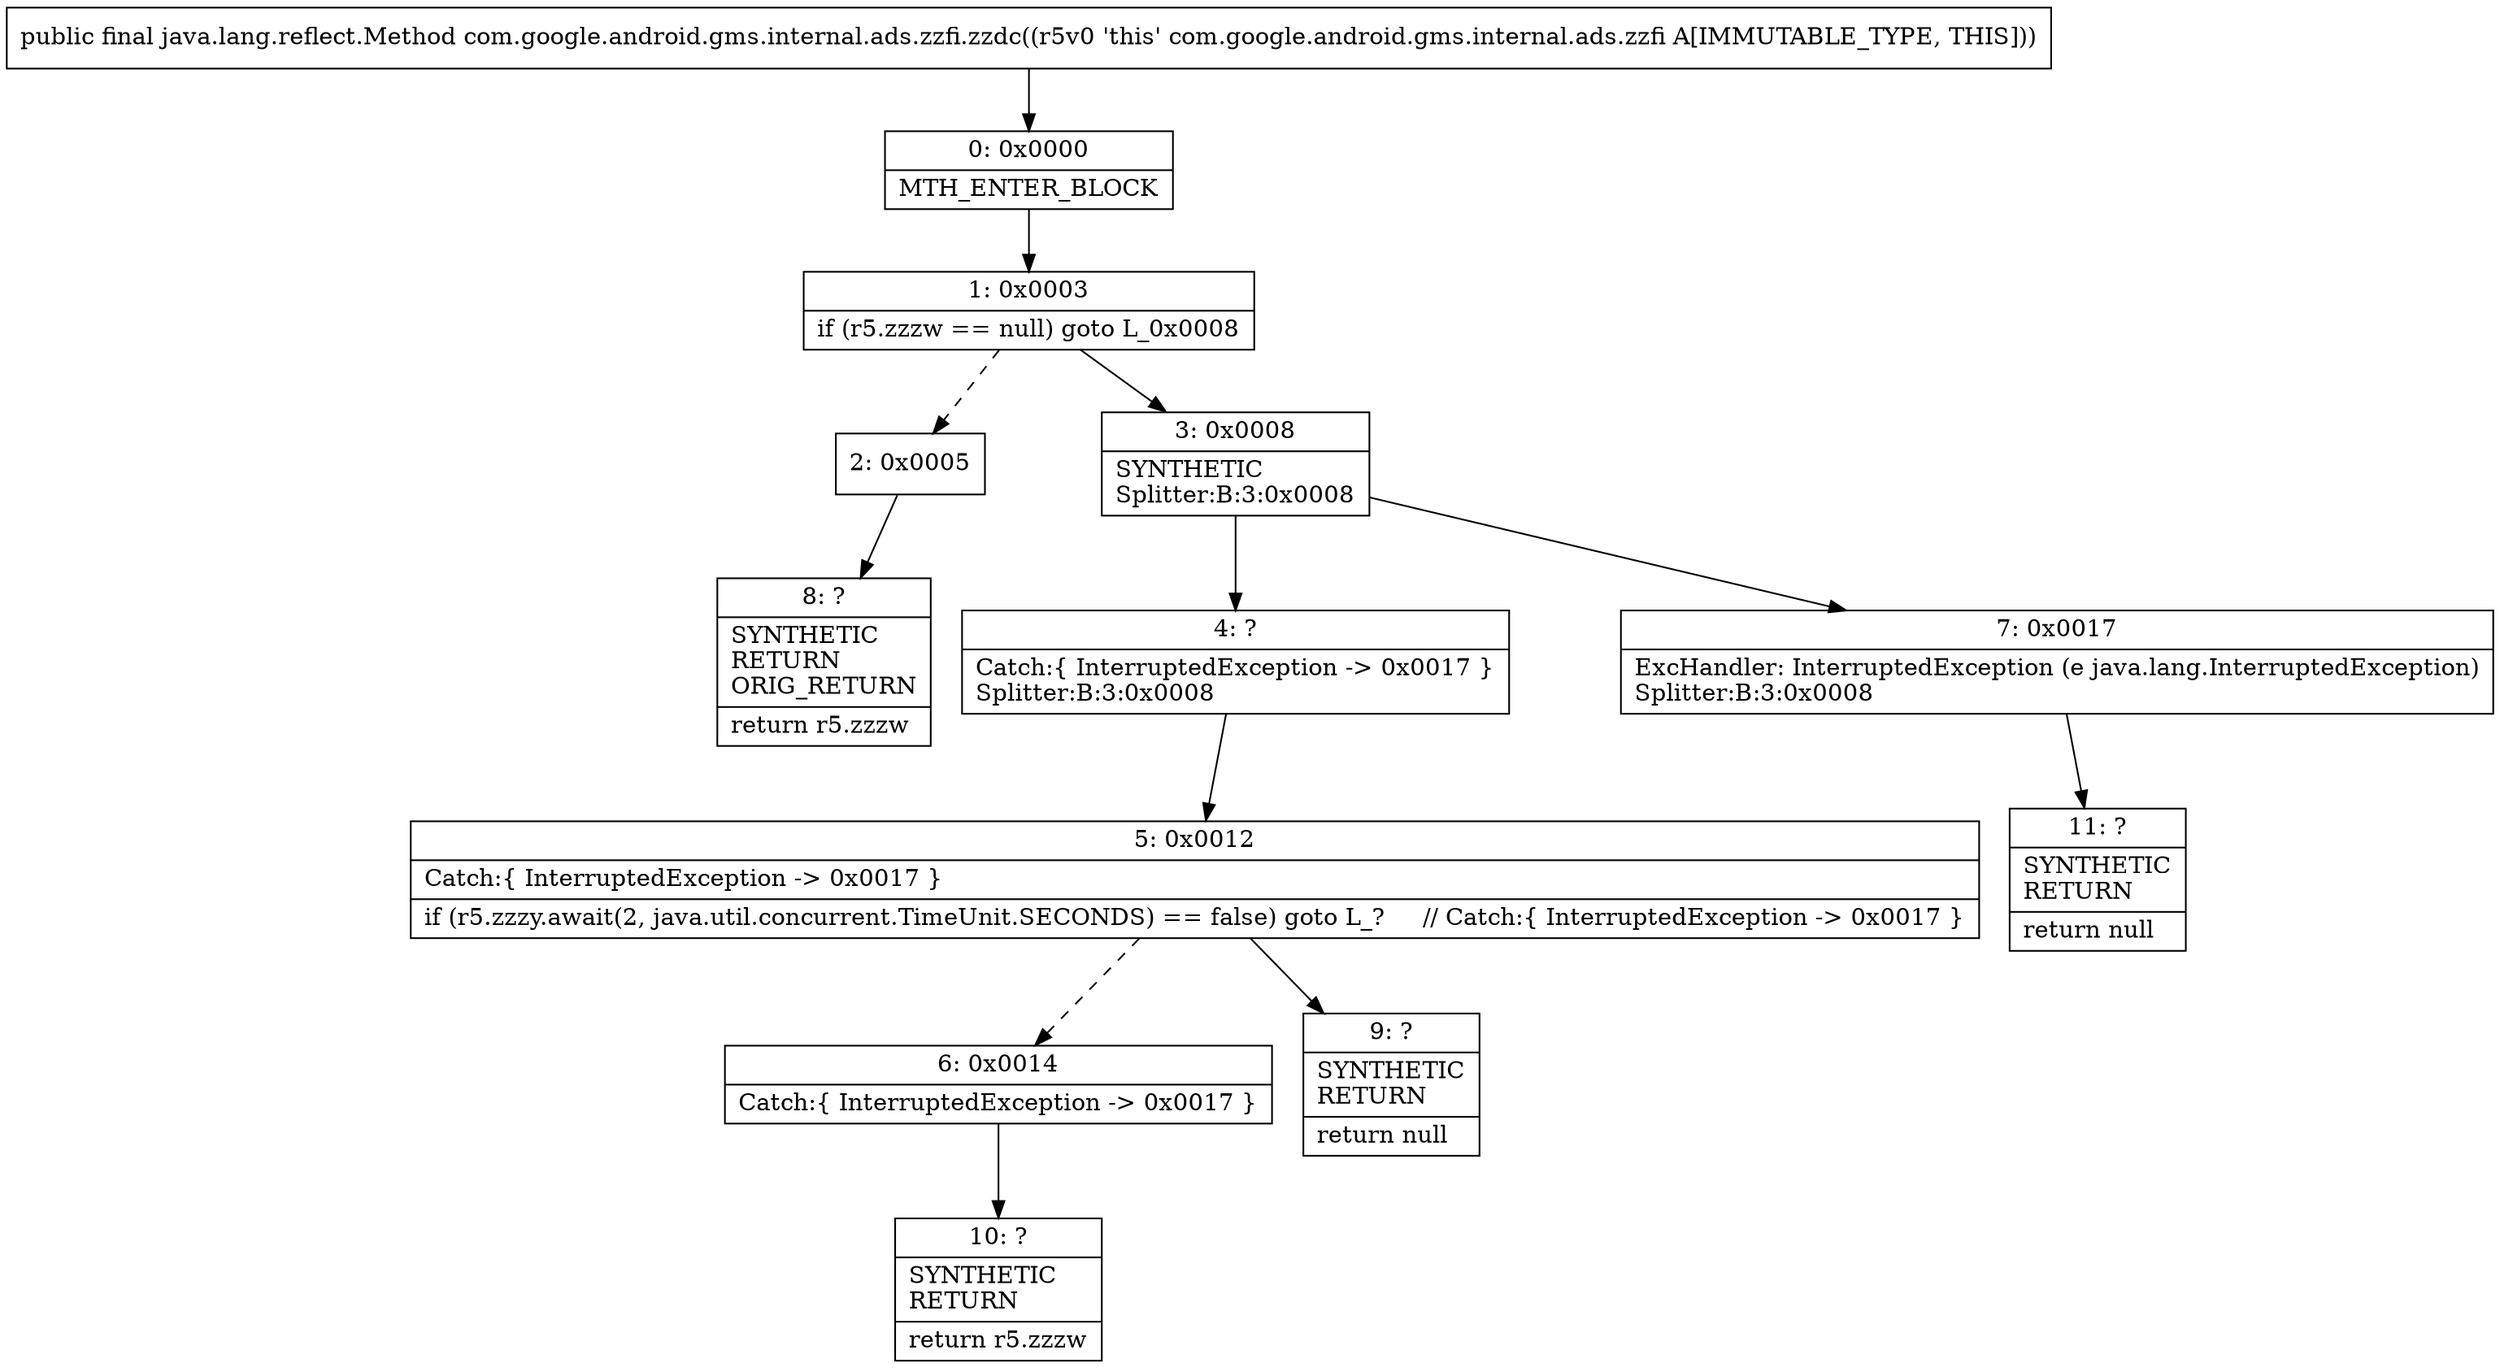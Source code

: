 digraph "CFG forcom.google.android.gms.internal.ads.zzfi.zzdc()Ljava\/lang\/reflect\/Method;" {
Node_0 [shape=record,label="{0\:\ 0x0000|MTH_ENTER_BLOCK\l}"];
Node_1 [shape=record,label="{1\:\ 0x0003|if (r5.zzzw == null) goto L_0x0008\l}"];
Node_2 [shape=record,label="{2\:\ 0x0005}"];
Node_3 [shape=record,label="{3\:\ 0x0008|SYNTHETIC\lSplitter:B:3:0x0008\l}"];
Node_4 [shape=record,label="{4\:\ ?|Catch:\{ InterruptedException \-\> 0x0017 \}\lSplitter:B:3:0x0008\l}"];
Node_5 [shape=record,label="{5\:\ 0x0012|Catch:\{ InterruptedException \-\> 0x0017 \}\l|if (r5.zzzy.await(2, java.util.concurrent.TimeUnit.SECONDS) == false) goto L_?     \/\/ Catch:\{ InterruptedException \-\> 0x0017 \}\l}"];
Node_6 [shape=record,label="{6\:\ 0x0014|Catch:\{ InterruptedException \-\> 0x0017 \}\l}"];
Node_7 [shape=record,label="{7\:\ 0x0017|ExcHandler: InterruptedException (e java.lang.InterruptedException)\lSplitter:B:3:0x0008\l}"];
Node_8 [shape=record,label="{8\:\ ?|SYNTHETIC\lRETURN\lORIG_RETURN\l|return r5.zzzw\l}"];
Node_9 [shape=record,label="{9\:\ ?|SYNTHETIC\lRETURN\l|return null\l}"];
Node_10 [shape=record,label="{10\:\ ?|SYNTHETIC\lRETURN\l|return r5.zzzw\l}"];
Node_11 [shape=record,label="{11\:\ ?|SYNTHETIC\lRETURN\l|return null\l}"];
MethodNode[shape=record,label="{public final java.lang.reflect.Method com.google.android.gms.internal.ads.zzfi.zzdc((r5v0 'this' com.google.android.gms.internal.ads.zzfi A[IMMUTABLE_TYPE, THIS])) }"];
MethodNode -> Node_0;
Node_0 -> Node_1;
Node_1 -> Node_2[style=dashed];
Node_1 -> Node_3;
Node_2 -> Node_8;
Node_3 -> Node_4;
Node_3 -> Node_7;
Node_4 -> Node_5;
Node_5 -> Node_6[style=dashed];
Node_5 -> Node_9;
Node_6 -> Node_10;
Node_7 -> Node_11;
}

